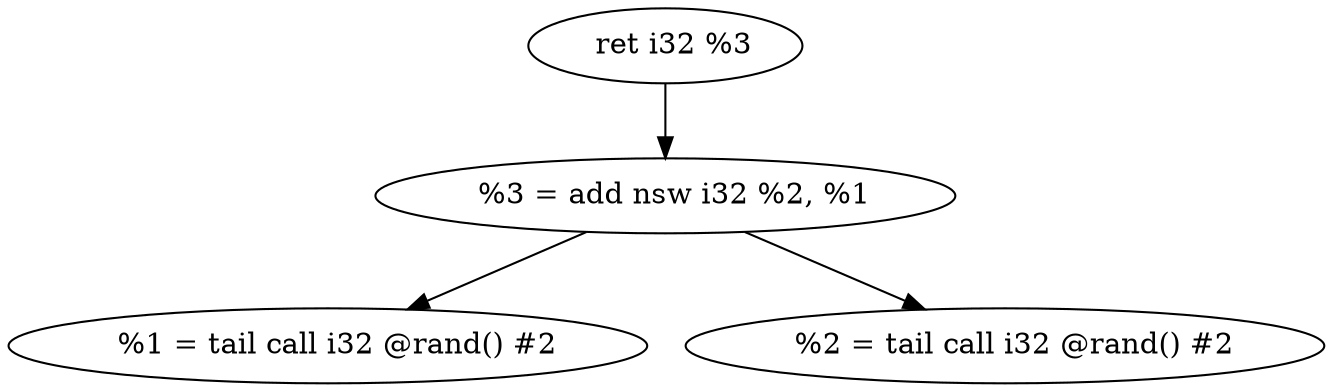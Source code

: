 digraph D {
"  %3 = add nsw i32 %2, %1" -> "  %1 = tail call i32 @rand() #2"
"  %3 = add nsw i32 %2, %1" -> "  %2 = tail call i32 @rand() #2"
"  ret i32 %3" -> "  %3 = add nsw i32 %2, %1"
}